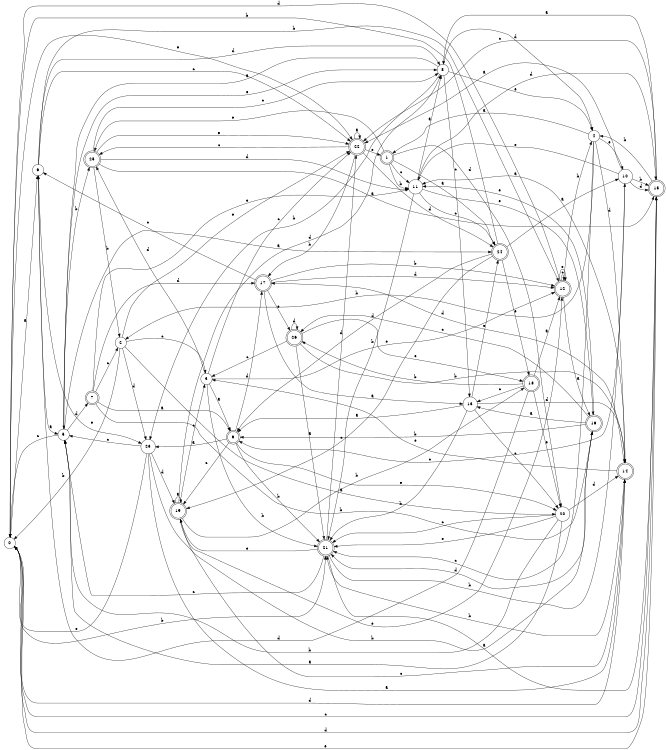 digraph n22_10 {
__start0 [label="" shape="none"];

rankdir=LR;
size="8,5";

s0 [style="filled", color="black", fillcolor="white" shape="circle", label="0"];
s1 [style="rounded,filled", color="black", fillcolor="white" shape="doublecircle", label="1"];
s2 [style="filled", color="black", fillcolor="white" shape="circle", label="2"];
s3 [style="filled", color="black", fillcolor="white" shape="circle", label="3"];
s4 [style="filled", color="black", fillcolor="white" shape="circle", label="4"];
s5 [style="filled", color="black", fillcolor="white" shape="circle", label="5"];
s6 [style="filled", color="black", fillcolor="white" shape="circle", label="6"];
s7 [style="rounded,filled", color="black", fillcolor="white" shape="doublecircle", label="7"];
s8 [style="filled", color="black", fillcolor="white" shape="circle", label="8"];
s9 [style="rounded,filled", color="black", fillcolor="white" shape="doublecircle", label="9"];
s10 [style="filled", color="black", fillcolor="white" shape="circle", label="10"];
s11 [style="filled", color="black", fillcolor="white" shape="circle", label="11"];
s12 [style="rounded,filled", color="black", fillcolor="white" shape="doublecircle", label="12"];
s13 [style="filled", color="black", fillcolor="white" shape="circle", label="13"];
s14 [style="rounded,filled", color="black", fillcolor="white" shape="doublecircle", label="14"];
s15 [style="rounded,filled", color="black", fillcolor="white" shape="doublecircle", label="15"];
s16 [style="rounded,filled", color="black", fillcolor="white" shape="doublecircle", label="16"];
s17 [style="rounded,filled", color="black", fillcolor="white" shape="doublecircle", label="17"];
s18 [style="rounded,filled", color="black", fillcolor="white" shape="doublecircle", label="18"];
s19 [style="rounded,filled", color="black", fillcolor="white" shape="doublecircle", label="19"];
s20 [style="filled", color="black", fillcolor="white" shape="circle", label="20"];
s21 [style="rounded,filled", color="black", fillcolor="white" shape="doublecircle", label="21"];
s22 [style="rounded,filled", color="black", fillcolor="white" shape="doublecircle", label="22"];
s23 [style="filled", color="black", fillcolor="white" shape="circle", label="23"];
s24 [style="rounded,filled", color="black", fillcolor="white" shape="doublecircle", label="24"];
s25 [style="rounded,filled", color="black", fillcolor="white" shape="doublecircle", label="25"];
s26 [style="rounded,filled", color="black", fillcolor="white" shape="doublecircle", label="26"];
s0 -> s6 [label="a"];
s0 -> s21 [label="b"];
s0 -> s15 [label="c"];
s0 -> s14 [label="d"];
s0 -> s22 [label="e"];
s1 -> s24 [label="a"];
s1 -> s11 [label="b"];
s1 -> s11 [label="c"];
s1 -> s20 [label="d"];
s1 -> s25 [label="e"];
s2 -> s20 [label="a"];
s2 -> s0 [label="b"];
s2 -> s3 [label="c"];
s2 -> s23 [label="d"];
s2 -> s22 [label="e"];
s3 -> s9 [label="a"];
s3 -> s21 [label="b"];
s3 -> s22 [label="c"];
s3 -> s25 [label="d"];
s3 -> s12 [label="e"];
s4 -> s1 [label="a"];
s4 -> s2 [label="b"];
s4 -> s21 [label="c"];
s4 -> s14 [label="d"];
s4 -> s10 [label="e"];
s5 -> s24 [label="a"];
s5 -> s25 [label="b"];
s5 -> s0 [label="c"];
s5 -> s7 [label="d"];
s5 -> s8 [label="e"];
s6 -> s5 [label="a"];
s6 -> s12 [label="b"];
s6 -> s22 [label="c"];
s6 -> s8 [label="d"];
s6 -> s23 [label="e"];
s7 -> s9 [label="a"];
s7 -> s16 [label="b"];
s7 -> s2 [label="c"];
s7 -> s17 [label="d"];
s7 -> s11 [label="e"];
s8 -> s5 [label="a"];
s8 -> s23 [label="b"];
s8 -> s13 [label="c"];
s8 -> s4 [label="d"];
s8 -> s4 [label="e"];
s9 -> s23 [label="a"];
s9 -> s21 [label="b"];
s9 -> s19 [label="c"];
s9 -> s17 [label="d"];
s9 -> s20 [label="e"];
s10 -> s22 [label="a"];
s10 -> s15 [label="b"];
s10 -> s9 [label="c"];
s10 -> s15 [label="d"];
s10 -> s11 [label="e"];
s11 -> s8 [label="a"];
s11 -> s21 [label="b"];
s11 -> s24 [label="c"];
s11 -> s15 [label="d"];
s11 -> s16 [label="e"];
s12 -> s16 [label="a"];
s12 -> s4 [label="b"];
s12 -> s12 [label="c"];
s12 -> s0 [label="d"];
s12 -> s12 [label="e"];
s13 -> s9 [label="a"];
s13 -> s21 [label="b"];
s13 -> s20 [label="c"];
s13 -> s14 [label="d"];
s13 -> s24 [label="e"];
s14 -> s11 [label="a"];
s14 -> s21 [label="b"];
s14 -> s19 [label="c"];
s14 -> s17 [label="d"];
s14 -> s3 [label="e"];
s15 -> s8 [label="a"];
s15 -> s4 [label="b"];
s15 -> s22 [label="c"];
s15 -> s0 [label="d"];
s15 -> s0 [label="e"];
s16 -> s13 [label="a"];
s16 -> s9 [label="b"];
s16 -> s26 [label="c"];
s16 -> s21 [label="d"];
s16 -> s11 [label="e"];
s17 -> s13 [label="a"];
s17 -> s12 [label="b"];
s17 -> s6 [label="c"];
s17 -> s12 [label="d"];
s17 -> s26 [label="e"];
s18 -> s12 [label="a"];
s18 -> s26 [label="b"];
s18 -> s13 [label="c"];
s18 -> s6 [label="d"];
s18 -> s20 [label="e"];
s19 -> s19 [label="a"];
s19 -> s18 [label="b"];
s19 -> s3 [label="c"];
s19 -> s8 [label="d"];
s19 -> s12 [label="e"];
s20 -> s5 [label="a"];
s20 -> s5 [label="b"];
s20 -> s21 [label="c"];
s20 -> s14 [label="d"];
s20 -> s21 [label="e"];
s21 -> s15 [label="a"];
s21 -> s10 [label="b"];
s21 -> s5 [label="c"];
s21 -> s22 [label="d"];
s21 -> s19 [label="e"];
s22 -> s22 [label="a"];
s22 -> s17 [label="b"];
s22 -> s25 [label="c"];
s22 -> s24 [label="d"];
s22 -> s1 [label="e"];
s23 -> s14 [label="a"];
s23 -> s16 [label="b"];
s23 -> s5 [label="c"];
s23 -> s19 [label="d"];
s23 -> s0 [label="e"];
s24 -> s10 [label="a"];
s24 -> s0 [label="b"];
s24 -> s19 [label="c"];
s24 -> s9 [label="d"];
s24 -> s18 [label="e"];
s25 -> s15 [label="a"];
s25 -> s2 [label="b"];
s25 -> s8 [label="c"];
s25 -> s11 [label="d"];
s25 -> s22 [label="e"];
s26 -> s21 [label="a"];
s26 -> s14 [label="b"];
s26 -> s3 [label="c"];
s26 -> s26 [label="d"];
s26 -> s18 [label="e"];

}